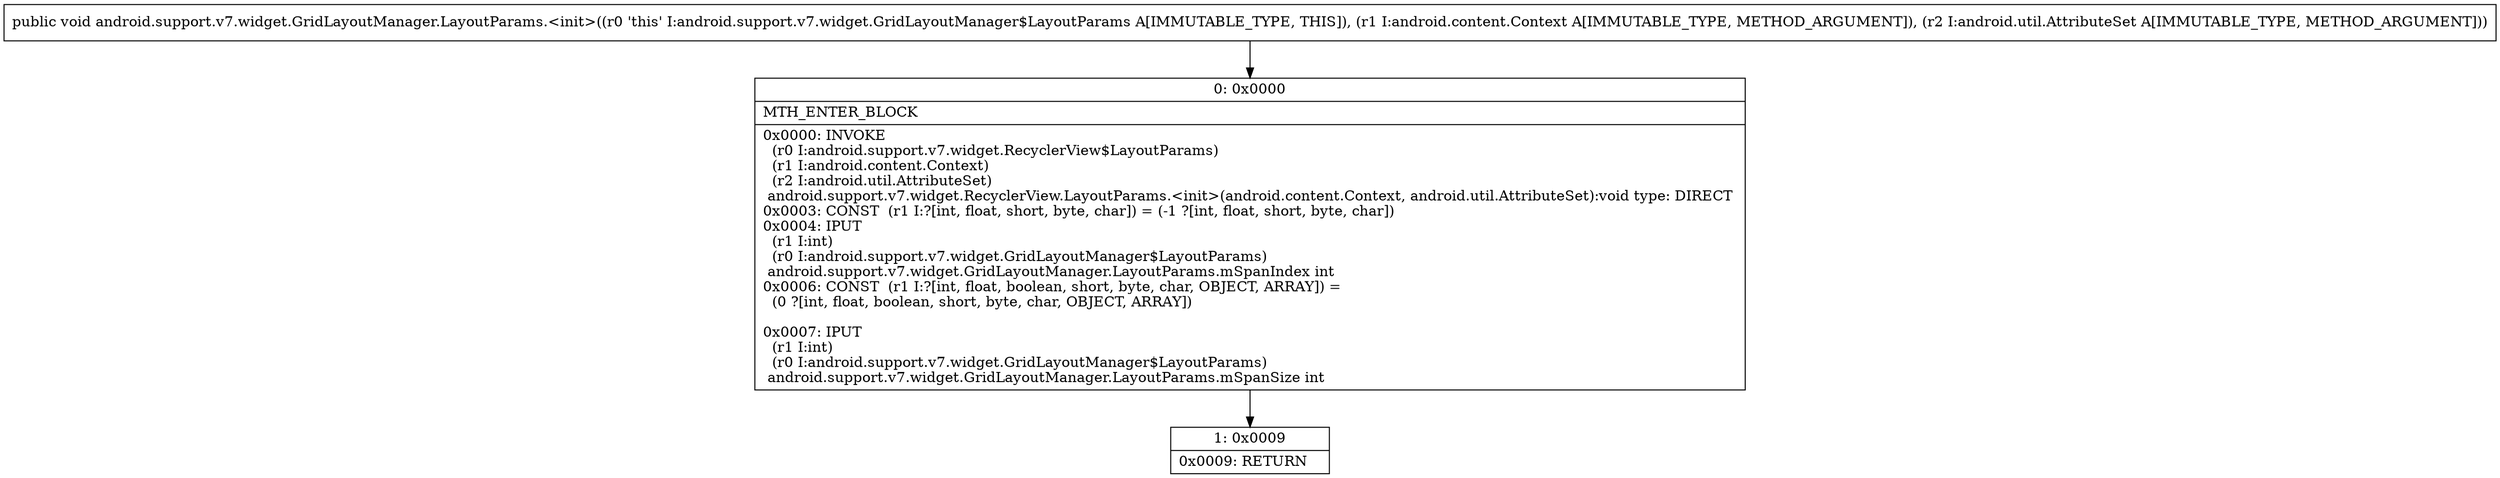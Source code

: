 digraph "CFG forandroid.support.v7.widget.GridLayoutManager.LayoutParams.\<init\>(Landroid\/content\/Context;Landroid\/util\/AttributeSet;)V" {
Node_0 [shape=record,label="{0\:\ 0x0000|MTH_ENTER_BLOCK\l|0x0000: INVOKE  \l  (r0 I:android.support.v7.widget.RecyclerView$LayoutParams)\l  (r1 I:android.content.Context)\l  (r2 I:android.util.AttributeSet)\l android.support.v7.widget.RecyclerView.LayoutParams.\<init\>(android.content.Context, android.util.AttributeSet):void type: DIRECT \l0x0003: CONST  (r1 I:?[int, float, short, byte, char]) = (\-1 ?[int, float, short, byte, char]) \l0x0004: IPUT  \l  (r1 I:int)\l  (r0 I:android.support.v7.widget.GridLayoutManager$LayoutParams)\l android.support.v7.widget.GridLayoutManager.LayoutParams.mSpanIndex int \l0x0006: CONST  (r1 I:?[int, float, boolean, short, byte, char, OBJECT, ARRAY]) = \l  (0 ?[int, float, boolean, short, byte, char, OBJECT, ARRAY])\l \l0x0007: IPUT  \l  (r1 I:int)\l  (r0 I:android.support.v7.widget.GridLayoutManager$LayoutParams)\l android.support.v7.widget.GridLayoutManager.LayoutParams.mSpanSize int \l}"];
Node_1 [shape=record,label="{1\:\ 0x0009|0x0009: RETURN   \l}"];
MethodNode[shape=record,label="{public void android.support.v7.widget.GridLayoutManager.LayoutParams.\<init\>((r0 'this' I:android.support.v7.widget.GridLayoutManager$LayoutParams A[IMMUTABLE_TYPE, THIS]), (r1 I:android.content.Context A[IMMUTABLE_TYPE, METHOD_ARGUMENT]), (r2 I:android.util.AttributeSet A[IMMUTABLE_TYPE, METHOD_ARGUMENT])) }"];
MethodNode -> Node_0;
Node_0 -> Node_1;
}


